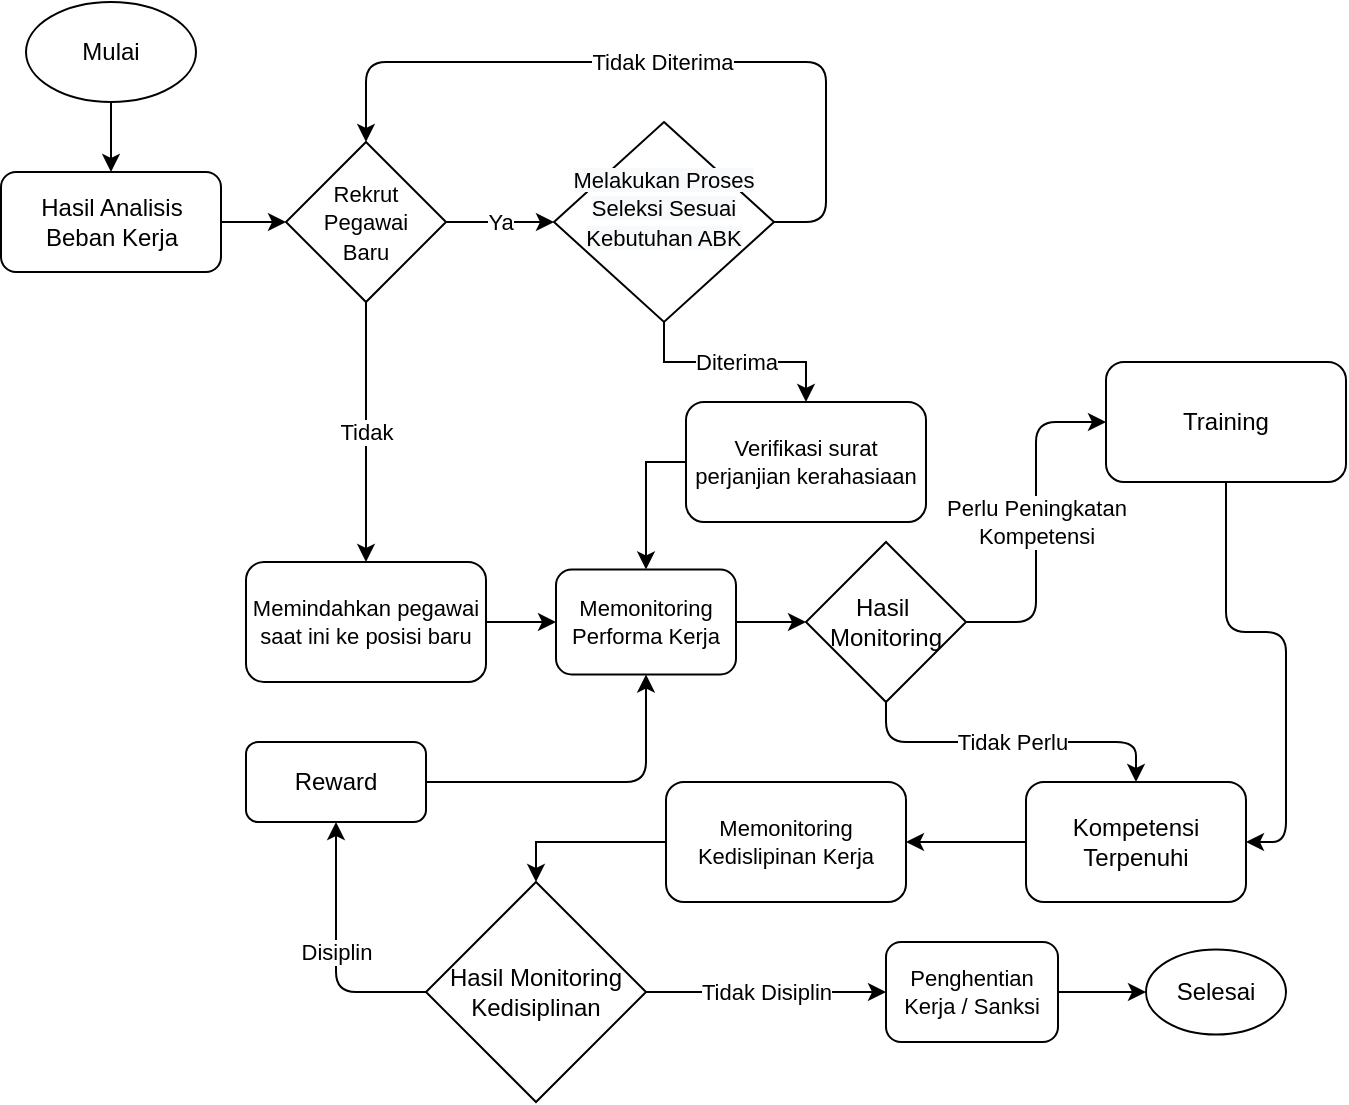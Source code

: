 <mxfile version="20.0.3" type="github" pages="5">
  <diagram id="C5RBs43oDa-KdzZeNtuy" name="Page-1">
    <mxGraphModel dx="1038" dy="571" grid="1" gridSize="10" guides="1" tooltips="1" connect="1" arrows="1" fold="1" page="1" pageScale="1" pageWidth="827" pageHeight="1169" math="0" shadow="0">
      <root>
        <mxCell id="WIyWlLk6GJQsqaUBKTNV-0" />
        <mxCell id="WIyWlLk6GJQsqaUBKTNV-1" parent="WIyWlLk6GJQsqaUBKTNV-0" />
        <mxCell id="QxHgRlPawuZaO6cSkPph-24" style="edgeStyle=orthogonalEdgeStyle;rounded=0;orthogonalLoop=1;jettySize=auto;html=1;exitX=0.5;exitY=1;exitDx=0;exitDy=0;entryX=0.5;entryY=0;entryDx=0;entryDy=0;fontSize=11;" parent="WIyWlLk6GJQsqaUBKTNV-1" source="QxHgRlPawuZaO6cSkPph-0" target="QxHgRlPawuZaO6cSkPph-1" edge="1">
          <mxGeometry relative="1" as="geometry" />
        </mxCell>
        <mxCell id="QxHgRlPawuZaO6cSkPph-0" value="Mulai" style="ellipse;whiteSpace=wrap;html=1;" parent="WIyWlLk6GJQsqaUBKTNV-1" vertex="1">
          <mxGeometry x="40" y="30" width="85" height="50" as="geometry" />
        </mxCell>
        <mxCell id="QxHgRlPawuZaO6cSkPph-25" style="edgeStyle=orthogonalEdgeStyle;rounded=0;orthogonalLoop=1;jettySize=auto;html=1;exitX=1;exitY=0.5;exitDx=0;exitDy=0;entryX=0;entryY=0.5;entryDx=0;entryDy=0;fontSize=11;" parent="WIyWlLk6GJQsqaUBKTNV-1" source="QxHgRlPawuZaO6cSkPph-1" target="QxHgRlPawuZaO6cSkPph-3" edge="1">
          <mxGeometry relative="1" as="geometry" />
        </mxCell>
        <mxCell id="QxHgRlPawuZaO6cSkPph-1" value="Hasil Analisis Beban Kerja" style="rounded=1;whiteSpace=wrap;html=1;" parent="WIyWlLk6GJQsqaUBKTNV-1" vertex="1">
          <mxGeometry x="27.5" y="115" width="110" height="50" as="geometry" />
        </mxCell>
        <mxCell id="QxHgRlPawuZaO6cSkPph-26" value="Ya" style="edgeStyle=orthogonalEdgeStyle;rounded=0;orthogonalLoop=1;jettySize=auto;html=1;exitX=1;exitY=0.5;exitDx=0;exitDy=0;fontSize=11;entryX=0;entryY=0.5;entryDx=0;entryDy=0;" parent="WIyWlLk6GJQsqaUBKTNV-1" source="QxHgRlPawuZaO6cSkPph-3" target="lVugBrNbE5CnDdWhbJTB-0" edge="1">
          <mxGeometry relative="1" as="geometry">
            <mxPoint x="354" y="140" as="targetPoint" />
          </mxGeometry>
        </mxCell>
        <mxCell id="QxHgRlPawuZaO6cSkPph-30" value="Tidak" style="edgeStyle=orthogonalEdgeStyle;rounded=0;orthogonalLoop=1;jettySize=auto;html=1;exitX=0.5;exitY=1;exitDx=0;exitDy=0;fontSize=11;entryX=0.5;entryY=0;entryDx=0;entryDy=0;" parent="WIyWlLk6GJQsqaUBKTNV-1" source="QxHgRlPawuZaO6cSkPph-3" target="QxHgRlPawuZaO6cSkPph-11" edge="1">
          <mxGeometry relative="1" as="geometry">
            <mxPoint x="210" y="197.5" as="targetPoint" />
          </mxGeometry>
        </mxCell>
        <mxCell id="QxHgRlPawuZaO6cSkPph-3" value="&lt;font style=&quot;font-size: 11px;&quot;&gt;Rekrut &lt;br&gt;Pegawai &lt;br&gt;Baru&lt;/font&gt;" style="rhombus;whiteSpace=wrap;html=1;" parent="WIyWlLk6GJQsqaUBKTNV-1" vertex="1">
          <mxGeometry x="170" y="100" width="80" height="80" as="geometry" />
        </mxCell>
        <mxCell id="QxHgRlPawuZaO6cSkPph-33" value="Diterima" style="edgeStyle=orthogonalEdgeStyle;rounded=0;orthogonalLoop=1;jettySize=auto;html=1;exitX=0.5;exitY=1;exitDx=0;exitDy=0;entryX=0.5;entryY=0;entryDx=0;entryDy=0;fontSize=11;" parent="WIyWlLk6GJQsqaUBKTNV-1" source="lVugBrNbE5CnDdWhbJTB-0" target="QxHgRlPawuZaO6cSkPph-9" edge="1">
          <mxGeometry relative="1" as="geometry">
            <mxPoint x="414" y="170" as="sourcePoint" />
          </mxGeometry>
        </mxCell>
        <mxCell id="QxHgRlPawuZaO6cSkPph-34" style="edgeStyle=orthogonalEdgeStyle;rounded=0;orthogonalLoop=1;jettySize=auto;html=1;exitX=0;exitY=0.5;exitDx=0;exitDy=0;entryX=0.5;entryY=0;entryDx=0;entryDy=0;fontSize=11;" parent="WIyWlLk6GJQsqaUBKTNV-1" source="QxHgRlPawuZaO6cSkPph-9" target="lVugBrNbE5CnDdWhbJTB-2" edge="1">
          <mxGeometry relative="1" as="geometry">
            <mxPoint x="345" y="300" as="targetPoint" />
          </mxGeometry>
        </mxCell>
        <mxCell id="QxHgRlPawuZaO6cSkPph-9" value="Verifikasi surat perjanjian kerahasiaan" style="rounded=1;whiteSpace=wrap;html=1;fontSize=11;" parent="WIyWlLk6GJQsqaUBKTNV-1" vertex="1">
          <mxGeometry x="370" y="230" width="120" height="60" as="geometry" />
        </mxCell>
        <mxCell id="QxHgRlPawuZaO6cSkPph-36" style="edgeStyle=orthogonalEdgeStyle;rounded=0;orthogonalLoop=1;jettySize=auto;html=1;exitX=1;exitY=0.5;exitDx=0;exitDy=0;entryX=0;entryY=0.5;entryDx=0;entryDy=0;fontSize=11;" parent="WIyWlLk6GJQsqaUBKTNV-1" source="QxHgRlPawuZaO6cSkPph-11" target="lVugBrNbE5CnDdWhbJTB-2" edge="1">
          <mxGeometry relative="1" as="geometry">
            <mxPoint x="305" y="340" as="targetPoint" />
          </mxGeometry>
        </mxCell>
        <mxCell id="QxHgRlPawuZaO6cSkPph-11" value="Memindahkan pegawai saat ini ke posisi baru" style="rounded=1;whiteSpace=wrap;html=1;fontSize=11;" parent="WIyWlLk6GJQsqaUBKTNV-1" vertex="1">
          <mxGeometry x="150" y="310" width="120" height="60" as="geometry" />
        </mxCell>
        <mxCell id="QxHgRlPawuZaO6cSkPph-45" style="edgeStyle=orthogonalEdgeStyle;rounded=0;orthogonalLoop=1;jettySize=auto;html=1;exitX=0;exitY=0.5;exitDx=0;exitDy=0;entryX=0.5;entryY=0;entryDx=0;entryDy=0;fontSize=11;" parent="WIyWlLk6GJQsqaUBKTNV-1" source="QxHgRlPawuZaO6cSkPph-19" target="lVugBrNbE5CnDdWhbJTB-12" edge="1">
          <mxGeometry relative="1" as="geometry">
            <mxPoint x="385" y="530" as="targetPoint" />
          </mxGeometry>
        </mxCell>
        <mxCell id="QxHgRlPawuZaO6cSkPph-19" value="Memonitoring Kedislipinan Kerja" style="rounded=1;whiteSpace=wrap;html=1;fontSize=11;" parent="WIyWlLk6GJQsqaUBKTNV-1" vertex="1">
          <mxGeometry x="360" y="420" width="120" height="60" as="geometry" />
        </mxCell>
        <mxCell id="QxHgRlPawuZaO6cSkPph-52" style="edgeStyle=orthogonalEdgeStyle;rounded=0;orthogonalLoop=1;jettySize=auto;html=1;exitX=1;exitY=0.5;exitDx=0;exitDy=0;entryX=0;entryY=0.5;entryDx=0;entryDy=0;fontSize=11;" parent="WIyWlLk6GJQsqaUBKTNV-1" source="QxHgRlPawuZaO6cSkPph-23" target="QxHgRlPawuZaO6cSkPph-51" edge="1">
          <mxGeometry relative="1" as="geometry" />
        </mxCell>
        <mxCell id="QxHgRlPawuZaO6cSkPph-23" value="Penghentian Kerja / Sanksi" style="rounded=1;whiteSpace=wrap;html=1;fontSize=11;" parent="WIyWlLk6GJQsqaUBKTNV-1" vertex="1">
          <mxGeometry x="470" y="500" width="86" height="50" as="geometry" />
        </mxCell>
        <mxCell id="QxHgRlPawuZaO6cSkPph-51" value="Selesai" style="ellipse;whiteSpace=wrap;html=1;" parent="WIyWlLk6GJQsqaUBKTNV-1" vertex="1">
          <mxGeometry x="600" y="503.75" width="70" height="42.5" as="geometry" />
        </mxCell>
        <mxCell id="lVugBrNbE5CnDdWhbJTB-1" value="Tidak Diterima" style="edgeStyle=orthogonalEdgeStyle;curved=0;rounded=1;sketch=0;orthogonalLoop=1;jettySize=auto;html=1;exitX=1;exitY=0.5;exitDx=0;exitDy=0;entryX=0.5;entryY=0;entryDx=0;entryDy=0;" edge="1" parent="WIyWlLk6GJQsqaUBKTNV-1" source="lVugBrNbE5CnDdWhbJTB-0" target="QxHgRlPawuZaO6cSkPph-3">
          <mxGeometry relative="1" as="geometry">
            <Array as="points">
              <mxPoint x="440" y="140" />
              <mxPoint x="440" y="60" />
              <mxPoint x="210" y="60" />
            </Array>
          </mxGeometry>
        </mxCell>
        <mxCell id="lVugBrNbE5CnDdWhbJTB-0" value="&#xa;&lt;span style=&quot;color: rgb(0, 0, 0); font-family: Helvetica; font-size: 11px; font-style: normal; font-variant-ligatures: normal; font-variant-caps: normal; font-weight: 400; letter-spacing: normal; orphans: 2; text-align: center; text-indent: 0px; text-transform: none; widows: 2; word-spacing: 0px; -webkit-text-stroke-width: 0px; background-color: rgb(248, 249, 250); text-decoration-thickness: initial; text-decoration-style: initial; text-decoration-color: initial; float: none; display: inline !important;&quot;&gt;Melakukan Proses Seleksi Sesuai Kebutuhan ABK&lt;/span&gt;&#xa;&#xa;" style="rhombus;whiteSpace=wrap;html=1;rounded=0;sketch=0;" vertex="1" parent="WIyWlLk6GJQsqaUBKTNV-1">
          <mxGeometry x="304" y="90" width="110" height="100" as="geometry" />
        </mxCell>
        <mxCell id="lVugBrNbE5CnDdWhbJTB-5" style="edgeStyle=orthogonalEdgeStyle;curved=0;rounded=1;sketch=0;orthogonalLoop=1;jettySize=auto;html=1;exitX=1;exitY=0.5;exitDx=0;exitDy=0;entryX=0;entryY=0.5;entryDx=0;entryDy=0;" edge="1" parent="WIyWlLk6GJQsqaUBKTNV-1" source="lVugBrNbE5CnDdWhbJTB-2" target="lVugBrNbE5CnDdWhbJTB-4">
          <mxGeometry relative="1" as="geometry" />
        </mxCell>
        <mxCell id="lVugBrNbE5CnDdWhbJTB-2" value="Memonitoring Performa Kerja" style="rounded=1;whiteSpace=wrap;html=1;fontSize=11;" vertex="1" parent="WIyWlLk6GJQsqaUBKTNV-1">
          <mxGeometry x="305" y="313.75" width="90" height="52.5" as="geometry" />
        </mxCell>
        <mxCell id="lVugBrNbE5CnDdWhbJTB-7" value="Perlu Peningkatan&lt;br&gt;Kompetensi" style="edgeStyle=orthogonalEdgeStyle;curved=0;rounded=1;sketch=0;orthogonalLoop=1;jettySize=auto;html=1;exitX=1;exitY=0.5;exitDx=0;exitDy=0;entryX=0;entryY=0.5;entryDx=0;entryDy=0;" edge="1" parent="WIyWlLk6GJQsqaUBKTNV-1" source="lVugBrNbE5CnDdWhbJTB-4" target="lVugBrNbE5CnDdWhbJTB-6">
          <mxGeometry relative="1" as="geometry" />
        </mxCell>
        <mxCell id="lVugBrNbE5CnDdWhbJTB-9" value="Tidak Perlu" style="edgeStyle=orthogonalEdgeStyle;curved=0;rounded=1;sketch=0;orthogonalLoop=1;jettySize=auto;html=1;exitX=0.5;exitY=1;exitDx=0;exitDy=0;entryX=0.5;entryY=0;entryDx=0;entryDy=0;" edge="1" parent="WIyWlLk6GJQsqaUBKTNV-1" source="lVugBrNbE5CnDdWhbJTB-4" target="lVugBrNbE5CnDdWhbJTB-8">
          <mxGeometry relative="1" as="geometry" />
        </mxCell>
        <mxCell id="lVugBrNbE5CnDdWhbJTB-4" value="Hasil&amp;nbsp;&lt;br&gt;Monitoring" style="rhombus;whiteSpace=wrap;html=1;rounded=0;sketch=0;" vertex="1" parent="WIyWlLk6GJQsqaUBKTNV-1">
          <mxGeometry x="430" y="300" width="80" height="80" as="geometry" />
        </mxCell>
        <mxCell id="lVugBrNbE5CnDdWhbJTB-10" style="edgeStyle=orthogonalEdgeStyle;curved=0;rounded=1;sketch=0;orthogonalLoop=1;jettySize=auto;html=1;exitX=0.5;exitY=1;exitDx=0;exitDy=0;entryX=1;entryY=0.5;entryDx=0;entryDy=0;" edge="1" parent="WIyWlLk6GJQsqaUBKTNV-1" source="lVugBrNbE5CnDdWhbJTB-6" target="lVugBrNbE5CnDdWhbJTB-8">
          <mxGeometry relative="1" as="geometry" />
        </mxCell>
        <mxCell id="lVugBrNbE5CnDdWhbJTB-6" value="Training" style="rounded=1;whiteSpace=wrap;html=1;sketch=0;" vertex="1" parent="WIyWlLk6GJQsqaUBKTNV-1">
          <mxGeometry x="580" y="210" width="120" height="60" as="geometry" />
        </mxCell>
        <mxCell id="lVugBrNbE5CnDdWhbJTB-11" style="edgeStyle=orthogonalEdgeStyle;curved=0;rounded=1;sketch=0;orthogonalLoop=1;jettySize=auto;html=1;exitX=0;exitY=0.5;exitDx=0;exitDy=0;entryX=1;entryY=0.5;entryDx=0;entryDy=0;" edge="1" parent="WIyWlLk6GJQsqaUBKTNV-1" source="lVugBrNbE5CnDdWhbJTB-8" target="QxHgRlPawuZaO6cSkPph-19">
          <mxGeometry relative="1" as="geometry" />
        </mxCell>
        <mxCell id="lVugBrNbE5CnDdWhbJTB-8" value="Kompetensi Terpenuhi" style="rounded=1;whiteSpace=wrap;html=1;sketch=0;" vertex="1" parent="WIyWlLk6GJQsqaUBKTNV-1">
          <mxGeometry x="540" y="420" width="110" height="60" as="geometry" />
        </mxCell>
        <mxCell id="lVugBrNbE5CnDdWhbJTB-13" value="Tidak Disiplin" style="edgeStyle=orthogonalEdgeStyle;curved=0;rounded=1;sketch=0;orthogonalLoop=1;jettySize=auto;html=1;exitX=1;exitY=0.5;exitDx=0;exitDy=0;entryX=0;entryY=0.5;entryDx=0;entryDy=0;" edge="1" parent="WIyWlLk6GJQsqaUBKTNV-1" source="lVugBrNbE5CnDdWhbJTB-12" target="QxHgRlPawuZaO6cSkPph-23">
          <mxGeometry relative="1" as="geometry" />
        </mxCell>
        <mxCell id="lVugBrNbE5CnDdWhbJTB-17" value="Disiplin" style="edgeStyle=orthogonalEdgeStyle;curved=0;rounded=1;sketch=0;orthogonalLoop=1;jettySize=auto;html=1;exitX=0;exitY=0.5;exitDx=0;exitDy=0;entryX=0.5;entryY=1;entryDx=0;entryDy=0;" edge="1" parent="WIyWlLk6GJQsqaUBKTNV-1" source="lVugBrNbE5CnDdWhbJTB-12" target="lVugBrNbE5CnDdWhbJTB-14">
          <mxGeometry relative="1" as="geometry" />
        </mxCell>
        <mxCell id="lVugBrNbE5CnDdWhbJTB-12" value="Hasil Monitoring&lt;br&gt;Kedisiplinan" style="rhombus;whiteSpace=wrap;html=1;rounded=0;sketch=0;" vertex="1" parent="WIyWlLk6GJQsqaUBKTNV-1">
          <mxGeometry x="240" y="470" width="110" height="110" as="geometry" />
        </mxCell>
        <mxCell id="lVugBrNbE5CnDdWhbJTB-18" style="edgeStyle=orthogonalEdgeStyle;curved=0;rounded=1;sketch=0;orthogonalLoop=1;jettySize=auto;html=1;exitX=1;exitY=0.5;exitDx=0;exitDy=0;entryX=0.5;entryY=1;entryDx=0;entryDy=0;" edge="1" parent="WIyWlLk6GJQsqaUBKTNV-1" source="lVugBrNbE5CnDdWhbJTB-14" target="lVugBrNbE5CnDdWhbJTB-2">
          <mxGeometry relative="1" as="geometry" />
        </mxCell>
        <mxCell id="lVugBrNbE5CnDdWhbJTB-14" value="Reward" style="rounded=1;whiteSpace=wrap;html=1;sketch=0;" vertex="1" parent="WIyWlLk6GJQsqaUBKTNV-1">
          <mxGeometry x="150" y="400" width="90" height="40" as="geometry" />
        </mxCell>
      </root>
    </mxGraphModel>
  </diagram>
  <diagram id="r6PKL-VCXqEVR1TYpmuo" name="Page-2">
    <mxGraphModel dx="1038" dy="513" grid="1" gridSize="10" guides="1" tooltips="1" connect="1" arrows="1" fold="1" page="1" pageScale="1" pageWidth="850" pageHeight="1100" math="0" shadow="0">
      <root>
        <mxCell id="0" />
        <mxCell id="1" parent="0" />
        <mxCell id="7PrNMeaWvovpS7Nrkb04-20" style="edgeStyle=orthogonalEdgeStyle;rounded=0;orthogonalLoop=1;jettySize=auto;html=1;exitX=0.5;exitY=1;exitDx=0;exitDy=0;entryX=0.5;entryY=0;entryDx=0;entryDy=0;fontSize=11;" parent="1" source="7PrNMeaWvovpS7Nrkb04-1" target="7PrNMeaWvovpS7Nrkb04-2" edge="1">
          <mxGeometry relative="1" as="geometry" />
        </mxCell>
        <mxCell id="7PrNMeaWvovpS7Nrkb04-1" value="Mulai" style="ellipse;whiteSpace=wrap;html=1;fontSize=11;" parent="1" vertex="1">
          <mxGeometry x="270" y="40" width="80" height="50" as="geometry" />
        </mxCell>
        <mxCell id="7PrNMeaWvovpS7Nrkb04-21" style="edgeStyle=orthogonalEdgeStyle;rounded=0;orthogonalLoop=1;jettySize=auto;html=1;exitX=0.5;exitY=1;exitDx=0;exitDy=0;entryX=0.5;entryY=0;entryDx=0;entryDy=0;fontSize=11;" parent="1" source="7PrNMeaWvovpS7Nrkb04-2" target="7PrNMeaWvovpS7Nrkb04-5" edge="1">
          <mxGeometry relative="1" as="geometry">
            <mxPoint x="310" y="280" as="targetPoint" />
          </mxGeometry>
        </mxCell>
        <mxCell id="7PrNMeaWvovpS7Nrkb04-2" value="Melakukan identifikasi dan klasifikasi aset" style="rounded=1;whiteSpace=wrap;html=1;fontSize=11;" parent="1" vertex="1">
          <mxGeometry x="250" y="120" width="120" height="60" as="geometry" />
        </mxCell>
        <mxCell id="7PrNMeaWvovpS7Nrkb04-24" style="edgeStyle=orthogonalEdgeStyle;rounded=0;orthogonalLoop=1;jettySize=auto;html=1;exitX=0.5;exitY=1;exitDx=0;exitDy=0;entryX=0.5;entryY=0;entryDx=0;entryDy=0;fontSize=11;" parent="1" source="7PrNMeaWvovpS7Nrkb04-5" target="Ww5OroOYWS7HH05p9vg5-1" edge="1">
          <mxGeometry relative="1" as="geometry">
            <mxPoint x="310" y="520" as="targetPoint" />
          </mxGeometry>
        </mxCell>
        <mxCell id="7PrNMeaWvovpS7Nrkb04-5" value="Membuat Daftar Aset" style="rounded=1;whiteSpace=wrap;html=1;fontSize=11;" parent="1" vertex="1">
          <mxGeometry x="250" y="220" width="120" height="60" as="geometry" />
        </mxCell>
        <mxCell id="7PrNMeaWvovpS7Nrkb04-27" value="Perlu Perbaikan" style="edgeStyle=orthogonalEdgeStyle;rounded=0;orthogonalLoop=1;jettySize=auto;html=1;exitX=1;exitY=0.5;exitDx=0;exitDy=0;entryX=0;entryY=0.5;entryDx=0;entryDy=0;fontSize=11;" parent="1" source="Ww5OroOYWS7HH05p9vg5-1" target="7PrNMeaWvovpS7Nrkb04-12" edge="1">
          <mxGeometry relative="1" as="geometry">
            <mxPoint x="350" y="650" as="sourcePoint" />
            <mxPoint x="440" y="650" as="targetPoint" />
          </mxGeometry>
        </mxCell>
        <mxCell id="7PrNMeaWvovpS7Nrkb04-34" value="Tidak Perlu Perbaikan" style="edgeStyle=orthogonalEdgeStyle;rounded=0;orthogonalLoop=1;jettySize=auto;html=1;exitX=0.5;exitY=1;exitDx=0;exitDy=0;entryX=0.5;entryY=0;entryDx=0;entryDy=0;fontSize=11;" parent="1" source="Ww5OroOYWS7HH05p9vg5-1" target="7PrNMeaWvovpS7Nrkb04-9" edge="1">
          <mxGeometry relative="1" as="geometry">
            <mxPoint x="310" y="690" as="sourcePoint" />
            <mxPoint x="310" y="710" as="targetPoint" />
          </mxGeometry>
        </mxCell>
        <mxCell id="7PrNMeaWvovpS7Nrkb04-36" style="edgeStyle=orthogonalEdgeStyle;rounded=0;orthogonalLoop=1;jettySize=auto;html=1;exitX=0.5;exitY=1;exitDx=0;exitDy=0;entryX=0.5;entryY=0;entryDx=0;entryDy=0;fontSize=11;" parent="1" source="7PrNMeaWvovpS7Nrkb04-9" target="7PrNMeaWvovpS7Nrkb04-10" edge="1">
          <mxGeometry relative="1" as="geometry" />
        </mxCell>
        <mxCell id="7PrNMeaWvovpS7Nrkb04-9" value="Mencatat Hasil Pemeliharaan ke Dokumentasi Pemeliharaan" style="rounded=1;whiteSpace=wrap;html=1;fontSize=11;" parent="1" vertex="1">
          <mxGeometry x="250" y="630" width="120" height="60" as="geometry" />
        </mxCell>
        <mxCell id="Ww5OroOYWS7HH05p9vg5-4" value="Berkala" style="edgeStyle=orthogonalEdgeStyle;curved=0;rounded=1;sketch=0;orthogonalLoop=1;jettySize=auto;html=1;exitX=0;exitY=0.5;exitDx=0;exitDy=0;entryX=0;entryY=0.5;entryDx=0;entryDy=0;" edge="1" parent="1" source="7PrNMeaWvovpS7Nrkb04-10" target="Ww5OroOYWS7HH05p9vg5-1">
          <mxGeometry relative="1" as="geometry">
            <Array as="points">
              <mxPoint x="200" y="740" />
              <mxPoint x="200" y="375" />
            </Array>
          </mxGeometry>
        </mxCell>
        <mxCell id="7PrNMeaWvovpS7Nrkb04-10" value="Melakukan Update Daftar Aset" style="rounded=1;whiteSpace=wrap;html=1;fontSize=11;" parent="1" vertex="1">
          <mxGeometry x="250" y="710" width="120" height="60" as="geometry" />
        </mxCell>
        <mxCell id="Ww5OroOYWS7HH05p9vg5-2" value="Rusak Berat" style="edgeStyle=orthogonalEdgeStyle;curved=0;rounded=1;sketch=0;orthogonalLoop=1;jettySize=auto;html=1;exitX=1;exitY=0.5;exitDx=0;exitDy=0;entryX=0;entryY=0.5;entryDx=0;entryDy=0;" edge="1" parent="1" source="7PrNMeaWvovpS7Nrkb04-12" target="7PrNMeaWvovpS7Nrkb04-13">
          <mxGeometry relative="1" as="geometry" />
        </mxCell>
        <mxCell id="Ww5OroOYWS7HH05p9vg5-3" value="Rusak Ringan" style="edgeStyle=orthogonalEdgeStyle;curved=0;rounded=1;sketch=0;orthogonalLoop=1;jettySize=auto;html=1;" edge="1" parent="1" source="7PrNMeaWvovpS7Nrkb04-12" target="7PrNMeaWvovpS7Nrkb04-14">
          <mxGeometry relative="1" as="geometry" />
        </mxCell>
        <mxCell id="7PrNMeaWvovpS7Nrkb04-12" value="Kondisi Aset" style="rhombus;whiteSpace=wrap;html=1;fontSize=11;" parent="1" vertex="1">
          <mxGeometry x="460" y="420" width="80" height="80" as="geometry" />
        </mxCell>
        <mxCell id="7PrNMeaWvovpS7Nrkb04-38" style="edgeStyle=orthogonalEdgeStyle;rounded=0;orthogonalLoop=1;jettySize=auto;html=1;exitX=0.5;exitY=1;exitDx=0;exitDy=0;entryX=1;entryY=0.5;entryDx=0;entryDy=0;fontSize=11;" parent="1" source="7PrNMeaWvovpS7Nrkb04-13" target="7PrNMeaWvovpS7Nrkb04-10" edge="1">
          <mxGeometry relative="1" as="geometry" />
        </mxCell>
        <mxCell id="7PrNMeaWvovpS7Nrkb04-13" value="Penghancuran Aset" style="rounded=1;whiteSpace=wrap;html=1;fontSize=11;" parent="1" vertex="1">
          <mxGeometry x="620" y="540" width="100" height="50" as="geometry" />
        </mxCell>
        <mxCell id="7PrNMeaWvovpS7Nrkb04-37" style="edgeStyle=orthogonalEdgeStyle;rounded=0;orthogonalLoop=1;jettySize=auto;html=1;exitX=0;exitY=0.5;exitDx=0;exitDy=0;entryX=1;entryY=0.5;entryDx=0;entryDy=0;fontSize=11;" parent="1" source="7PrNMeaWvovpS7Nrkb04-14" target="7PrNMeaWvovpS7Nrkb04-9" edge="1">
          <mxGeometry relative="1" as="geometry" />
        </mxCell>
        <mxCell id="7PrNMeaWvovpS7Nrkb04-14" value="Melakukan Perbaikan Sesuai Prosedur" style="rounded=1;whiteSpace=wrap;html=1;fontSize=11;" parent="1" vertex="1">
          <mxGeometry x="440" y="630" width="120" height="60" as="geometry" />
        </mxCell>
        <mxCell id="Ww5OroOYWS7HH05p9vg5-1" value="&lt;span style=&quot;font-size: 11px;&quot;&gt;Melakukan Pemeliharaan Sesuai Jadwal&lt;/span&gt;" style="rhombus;whiteSpace=wrap;html=1;rounded=0;sketch=0;" vertex="1" parent="1">
          <mxGeometry x="250" y="320" width="120" height="110" as="geometry" />
        </mxCell>
      </root>
    </mxGraphModel>
  </diagram>
  <diagram id="wDJk-UCN8WT4AH-o_xZR" name="Page-3">
    <mxGraphModel dx="1038" dy="513" grid="1" gridSize="10" guides="1" tooltips="1" connect="1" arrows="1" fold="1" page="1" pageScale="1" pageWidth="850" pageHeight="1100" math="0" shadow="0">
      <root>
        <mxCell id="0" />
        <mxCell id="1" parent="0" />
        <mxCell id="7VZjX3PTFV8U0WGLFwsE-11" style="edgeStyle=orthogonalEdgeStyle;rounded=0;orthogonalLoop=1;jettySize=auto;html=1;exitX=0.5;exitY=1;exitDx=0;exitDy=0;entryX=0.5;entryY=0;entryDx=0;entryDy=0;fontSize=11;" parent="1" source="7VZjX3PTFV8U0WGLFwsE-1" target="7VZjX3PTFV8U0WGLFwsE-2" edge="1">
          <mxGeometry relative="1" as="geometry" />
        </mxCell>
        <mxCell id="7VZjX3PTFV8U0WGLFwsE-1" value="Mulai" style="ellipse;whiteSpace=wrap;html=1;fontSize=11;" parent="1" vertex="1">
          <mxGeometry x="385" y="40" width="80" height="40" as="geometry" />
        </mxCell>
        <mxCell id="7VZjX3PTFV8U0WGLFwsE-2" value="Melakukan Identifikasi Kebutuhan Hak Akses" style="rounded=1;whiteSpace=wrap;html=1;fontSize=11;" parent="1" vertex="1">
          <mxGeometry x="365" y="110" width="120" height="60" as="geometry" />
        </mxCell>
        <mxCell id="7VZjX3PTFV8U0WGLFwsE-14" style="edgeStyle=orthogonalEdgeStyle;rounded=0;orthogonalLoop=1;jettySize=auto;html=1;exitX=0.5;exitY=1;exitDx=0;exitDy=0;entryX=0.5;entryY=0;entryDx=0;entryDy=0;fontSize=11;" parent="1" source="7VZjX3PTFV8U0WGLFwsE-4" target="SNepB9QQcPG4bzE8A1kJ-11" edge="1">
          <mxGeometry relative="1" as="geometry">
            <mxPoint x="425" y="290" as="targetPoint" />
          </mxGeometry>
        </mxCell>
        <mxCell id="7VZjX3PTFV8U0WGLFwsE-4" value="Melakukan Registrasi Akses" style="rounded=1;whiteSpace=wrap;html=1;fontSize=11;" parent="1" vertex="1">
          <mxGeometry x="365" y="200" width="120" height="60" as="geometry" />
        </mxCell>
        <mxCell id="7VZjX3PTFV8U0WGLFwsE-7" value="Penghentian / Penghapusan Hak Akses" style="rounded=1;whiteSpace=wrap;html=1;fontSize=11;" parent="1" vertex="1">
          <mxGeometry x="365.5" y="730" width="120" height="60" as="geometry" />
        </mxCell>
        <mxCell id="SNepB9QQcPG4bzE8A1kJ-4" value="" style="endArrow=classic;html=1;rounded=0;exitX=0.5;exitY=1;exitDx=0;exitDy=0;entryX=0.5;entryY=0;entryDx=0;entryDy=0;" edge="1" parent="1" source="7VZjX3PTFV8U0WGLFwsE-2" target="7VZjX3PTFV8U0WGLFwsE-4">
          <mxGeometry width="50" height="50" relative="1" as="geometry">
            <mxPoint x="445" y="270" as="sourcePoint" />
            <mxPoint x="495" y="220" as="targetPoint" />
          </mxGeometry>
        </mxCell>
        <mxCell id="SNepB9QQcPG4bzE8A1kJ-17" value="Non Aktif" style="edgeStyle=orthogonalEdgeStyle;curved=0;rounded=1;sketch=0;orthogonalLoop=1;jettySize=auto;html=1;exitX=0.5;exitY=1;exitDx=0;exitDy=0;entryX=0.5;entryY=0;entryDx=0;entryDy=0;" edge="1" parent="1" source="SNepB9QQcPG4bzE8A1kJ-10" target="7VZjX3PTFV8U0WGLFwsE-7">
          <mxGeometry relative="1" as="geometry" />
        </mxCell>
        <mxCell id="SNepB9QQcPG4bzE8A1kJ-18" value="Aktif" style="edgeStyle=orthogonalEdgeStyle;curved=0;rounded=1;sketch=0;orthogonalLoop=1;jettySize=auto;html=1;exitX=1;exitY=0.5;exitDx=0;exitDy=0;entryX=1;entryY=0.5;entryDx=0;entryDy=0;" edge="1" parent="1" source="SNepB9QQcPG4bzE8A1kJ-10" target="SNepB9QQcPG4bzE8A1kJ-13">
          <mxGeometry relative="1" as="geometry">
            <Array as="points">
              <mxPoint x="520" y="605" />
              <mxPoint x="520" y="470" />
            </Array>
          </mxGeometry>
        </mxCell>
        <mxCell id="SNepB9QQcPG4bzE8A1kJ-10" value="Status Pengguna&amp;nbsp;&lt;br&gt;Akses" style="rhombus;whiteSpace=wrap;html=1;" vertex="1" parent="1">
          <mxGeometry x="363" y="550" width="125" height="110" as="geometry" />
        </mxCell>
        <mxCell id="SNepB9QQcPG4bzE8A1kJ-14" value="No" style="edgeStyle=orthogonalEdgeStyle;curved=0;rounded=1;sketch=0;orthogonalLoop=1;jettySize=auto;html=1;exitX=1;exitY=0.5;exitDx=0;exitDy=0;entryX=1;entryY=0.5;entryDx=0;entryDy=0;" edge="1" parent="1" source="SNepB9QQcPG4bzE8A1kJ-11" target="7VZjX3PTFV8U0WGLFwsE-2">
          <mxGeometry relative="1" as="geometry">
            <Array as="points">
              <mxPoint x="520" y="345" />
              <mxPoint x="520" y="140" />
            </Array>
          </mxGeometry>
        </mxCell>
        <mxCell id="SNepB9QQcPG4bzE8A1kJ-15" value="Yes" style="edgeStyle=orthogonalEdgeStyle;curved=0;rounded=1;sketch=0;orthogonalLoop=1;jettySize=auto;html=1;exitX=0.5;exitY=1;exitDx=0;exitDy=0;entryX=0.5;entryY=0;entryDx=0;entryDy=0;" edge="1" parent="1" source="SNepB9QQcPG4bzE8A1kJ-11" target="SNepB9QQcPG4bzE8A1kJ-13">
          <mxGeometry relative="1" as="geometry" />
        </mxCell>
        <mxCell id="SNepB9QQcPG4bzE8A1kJ-11" value="Verifikasi&lt;br&gt;Hak Akses" style="rhombus;whiteSpace=wrap;html=1;rounded=0;sketch=0;" vertex="1" parent="1">
          <mxGeometry x="385" y="300" width="80" height="90" as="geometry" />
        </mxCell>
        <mxCell id="SNepB9QQcPG4bzE8A1kJ-16" style="edgeStyle=orthogonalEdgeStyle;curved=0;rounded=1;sketch=0;orthogonalLoop=1;jettySize=auto;html=1;exitX=0.5;exitY=1;exitDx=0;exitDy=0;entryX=0.5;entryY=0;entryDx=0;entryDy=0;" edge="1" parent="1" source="SNepB9QQcPG4bzE8A1kJ-13" target="SNepB9QQcPG4bzE8A1kJ-10">
          <mxGeometry relative="1" as="geometry" />
        </mxCell>
        <mxCell id="SNepB9QQcPG4bzE8A1kJ-13" value="Mendapat Hak Akses" style="rounded=1;whiteSpace=wrap;html=1;sketch=0;" vertex="1" parent="1">
          <mxGeometry x="365" y="440" width="120" height="60" as="geometry" />
        </mxCell>
      </root>
    </mxGraphModel>
  </diagram>
  <diagram id="uPUqn9DkO5IKGFVOxDgt" name="Page-4">
    <mxGraphModel dx="1038" dy="571" grid="1" gridSize="10" guides="1" tooltips="1" connect="1" arrows="1" fold="1" page="1" pageScale="1" pageWidth="850" pageHeight="1100" math="0" shadow="0">
      <root>
        <mxCell id="0" />
        <mxCell id="1" parent="0" />
        <mxCell id="YSgF-TyL_qOSCOg7q7eJ-19" style="rounded=0;orthogonalLoop=1;jettySize=auto;html=1;exitX=0.5;exitY=1;exitDx=0;exitDy=0;entryX=0.5;entryY=0;entryDx=0;entryDy=0;strokeColor=default;endArrow=none;endFill=0;" edge="1" parent="1" source="YSgF-TyL_qOSCOg7q7eJ-1" target="YSgF-TyL_qOSCOg7q7eJ-3">
          <mxGeometry relative="1" as="geometry" />
        </mxCell>
        <mxCell id="YSgF-TyL_qOSCOg7q7eJ-39" style="edgeStyle=none;rounded=0;orthogonalLoop=1;jettySize=auto;html=1;exitX=0.5;exitY=1;exitDx=0;exitDy=0;entryX=0;entryY=0.5;entryDx=0;entryDy=0;endArrow=none;endFill=0;endSize=6;strokeColor=default;" edge="1" parent="1" source="YSgF-TyL_qOSCOg7q7eJ-1" target="YSgF-TyL_qOSCOg7q7eJ-2">
          <mxGeometry relative="1" as="geometry">
            <Array as="points">
              <mxPoint x="425" y="125" />
            </Array>
          </mxGeometry>
        </mxCell>
        <mxCell id="YSgF-TyL_qOSCOg7q7eJ-1" value="Manajemen Puncak SMKI" style="rounded=0;whiteSpace=wrap;html=1;" vertex="1" parent="1">
          <mxGeometry x="365" y="40" width="120" height="60" as="geometry" />
        </mxCell>
        <mxCell id="YSgF-TyL_qOSCOg7q7eJ-2" value="Auditor Internal" style="rounded=0;whiteSpace=wrap;html=1;" vertex="1" parent="1">
          <mxGeometry x="560" y="110" width="100" height="30" as="geometry" />
        </mxCell>
        <mxCell id="YSgF-TyL_qOSCOg7q7eJ-26" style="edgeStyle=none;rounded=0;orthogonalLoop=1;jettySize=auto;html=1;exitX=0.5;exitY=1;exitDx=0;exitDy=0;entryX=0.5;entryY=0;entryDx=0;entryDy=0;endArrow=none;endFill=0;endSize=6;strokeColor=default;" edge="1" parent="1" source="YSgF-TyL_qOSCOg7q7eJ-3" target="YSgF-TyL_qOSCOg7q7eJ-4">
          <mxGeometry relative="1" as="geometry">
            <Array as="points">
              <mxPoint x="425" y="270" />
              <mxPoint x="360" y="270" />
              <mxPoint x="230" y="270" />
            </Array>
          </mxGeometry>
        </mxCell>
        <mxCell id="YSgF-TyL_qOSCOg7q7eJ-27" style="edgeStyle=none;rounded=0;orthogonalLoop=1;jettySize=auto;html=1;exitX=0.5;exitY=1;exitDx=0;exitDy=0;entryX=0.5;entryY=0;entryDx=0;entryDy=0;endArrow=none;endFill=0;endSize=6;strokeColor=default;" edge="1" parent="1" source="YSgF-TyL_qOSCOg7q7eJ-3" target="YSgF-TyL_qOSCOg7q7eJ-5">
          <mxGeometry relative="1" as="geometry" />
        </mxCell>
        <mxCell id="YSgF-TyL_qOSCOg7q7eJ-28" style="edgeStyle=none;rounded=0;orthogonalLoop=1;jettySize=auto;html=1;exitX=0.5;exitY=1;exitDx=0;exitDy=0;entryX=0.5;entryY=0;entryDx=0;entryDy=0;endArrow=none;endFill=0;endSize=6;strokeColor=default;" edge="1" parent="1" source="YSgF-TyL_qOSCOg7q7eJ-3" target="YSgF-TyL_qOSCOg7q7eJ-6">
          <mxGeometry relative="1" as="geometry">
            <Array as="points">
              <mxPoint x="425" y="270" />
              <mxPoint x="510" y="270" />
              <mxPoint x="620" y="270" />
            </Array>
          </mxGeometry>
        </mxCell>
        <mxCell id="YSgF-TyL_qOSCOg7q7eJ-3" value="&lt;span style=&quot;background-color: initial;&quot;&gt;Direktorat Keamanan&amp;nbsp;&lt;/span&gt;&lt;span style=&quot;background-color: initial;&quot;&gt;Siber dan Sandi Pemerintah Daerah Selaku Koordinator SMKI&lt;/span&gt;&lt;span style=&quot;background-color: initial;&quot;&gt;&lt;br&gt;&lt;/span&gt;" style="rounded=0;whiteSpace=wrap;html=1;" vertex="1" parent="1">
          <mxGeometry x="330" y="160" width="190" height="75" as="geometry" />
        </mxCell>
        <mxCell id="YSgF-TyL_qOSCOg7q7eJ-40" style="edgeStyle=none;rounded=0;orthogonalLoop=1;jettySize=auto;html=1;exitX=1;exitY=0.5;exitDx=0;exitDy=0;entryX=1;entryY=0.5;entryDx=0;entryDy=0;endArrow=none;endFill=0;endSize=6;strokeColor=default;" edge="1" parent="1" source="YSgF-TyL_qOSCOg7q7eJ-4" target="YSgF-TyL_qOSCOg7q7eJ-7">
          <mxGeometry relative="1" as="geometry">
            <Array as="points">
              <mxPoint x="320" y="330" />
              <mxPoint x="320" y="390" />
              <mxPoint x="320" y="420" />
            </Array>
          </mxGeometry>
        </mxCell>
        <mxCell id="YSgF-TyL_qOSCOg7q7eJ-41" style="edgeStyle=none;rounded=0;orthogonalLoop=1;jettySize=auto;html=1;exitX=1;exitY=0.5;exitDx=0;exitDy=0;entryX=1;entryY=0.5;entryDx=0;entryDy=0;endArrow=none;endFill=0;endSize=6;strokeColor=default;" edge="1" parent="1" source="YSgF-TyL_qOSCOg7q7eJ-4" target="YSgF-TyL_qOSCOg7q7eJ-8">
          <mxGeometry relative="1" as="geometry">
            <Array as="points">
              <mxPoint x="320" y="330" />
              <mxPoint x="320" y="420" />
              <mxPoint x="320" y="470" />
              <mxPoint x="320" y="500" />
            </Array>
          </mxGeometry>
        </mxCell>
        <mxCell id="YSgF-TyL_qOSCOg7q7eJ-4" value="Koordinator Umum Sekretariat SMKI" style="rounded=0;whiteSpace=wrap;html=1;" vertex="1" parent="1">
          <mxGeometry x="170" y="300" width="120" height="60" as="geometry" />
        </mxCell>
        <mxCell id="YSgF-TyL_qOSCOg7q7eJ-32" style="edgeStyle=none;rounded=0;orthogonalLoop=1;jettySize=auto;html=1;exitX=1;exitY=0.5;exitDx=0;exitDy=0;entryX=1;entryY=0.5;entryDx=0;entryDy=0;endArrow=none;endFill=0;endSize=6;strokeColor=default;" edge="1" parent="1" source="YSgF-TyL_qOSCOg7q7eJ-5" target="YSgF-TyL_qOSCOg7q7eJ-10">
          <mxGeometry relative="1" as="geometry">
            <Array as="points">
              <mxPoint x="520" y="334" />
              <mxPoint x="520" y="380" />
              <mxPoint x="520" y="420" />
            </Array>
          </mxGeometry>
        </mxCell>
        <mxCell id="YSgF-TyL_qOSCOg7q7eJ-33" style="edgeStyle=none;rounded=0;orthogonalLoop=1;jettySize=auto;html=1;exitX=1;exitY=0.5;exitDx=0;exitDy=0;entryX=1;entryY=0.5;entryDx=0;entryDy=0;endArrow=none;endFill=0;endSize=6;strokeColor=default;" edge="1" parent="1" source="YSgF-TyL_qOSCOg7q7eJ-5" target="YSgF-TyL_qOSCOg7q7eJ-12">
          <mxGeometry relative="1" as="geometry">
            <Array as="points">
              <mxPoint x="520" y="334" />
              <mxPoint x="520" y="420" />
              <mxPoint x="520" y="510" />
            </Array>
          </mxGeometry>
        </mxCell>
        <mxCell id="YSgF-TyL_qOSCOg7q7eJ-5" value="&lt;span style=&quot;background-color: initial;&quot;&gt;Koordinator Manajemen&amp;nbsp;&lt;/span&gt;&lt;span style=&quot;background-color: initial;&quot;&gt;Fisik dan Insiden Kaminfo&lt;/span&gt;&lt;span style=&quot;background-color: initial;&quot;&gt;&lt;br&gt;&lt;/span&gt;" style="rounded=0;whiteSpace=wrap;html=1;" vertex="1" parent="1">
          <mxGeometry x="357.5" y="300" width="135" height="68" as="geometry" />
        </mxCell>
        <mxCell id="YSgF-TyL_qOSCOg7q7eJ-34" style="edgeStyle=none;rounded=0;orthogonalLoop=1;jettySize=auto;html=1;exitX=1;exitY=0.5;exitDx=0;exitDy=0;entryX=1;entryY=0.5;entryDx=0;entryDy=0;endArrow=none;endFill=0;endSize=6;strokeColor=default;" edge="1" parent="1" source="YSgF-TyL_qOSCOg7q7eJ-6" target="YSgF-TyL_qOSCOg7q7eJ-14">
          <mxGeometry relative="1" as="geometry">
            <Array as="points">
              <mxPoint x="710" y="330" />
              <mxPoint x="710" y="370" />
              <mxPoint x="710" y="416" />
            </Array>
          </mxGeometry>
        </mxCell>
        <mxCell id="YSgF-TyL_qOSCOg7q7eJ-35" style="edgeStyle=none;rounded=0;orthogonalLoop=1;jettySize=auto;html=1;exitX=1;exitY=0.5;exitDx=0;exitDy=0;entryX=1;entryY=0.5;entryDx=0;entryDy=0;endArrow=none;endFill=0;endSize=6;strokeColor=default;" edge="1" parent="1" source="YSgF-TyL_qOSCOg7q7eJ-6" target="YSgF-TyL_qOSCOg7q7eJ-15">
          <mxGeometry relative="1" as="geometry">
            <Array as="points">
              <mxPoint x="710" y="330" />
              <mxPoint x="710" y="420" />
              <mxPoint x="710" y="470" />
              <mxPoint x="710" y="496" />
            </Array>
          </mxGeometry>
        </mxCell>
        <mxCell id="YSgF-TyL_qOSCOg7q7eJ-6" value="Koordinator Data dan Informasi" style="rounded=0;whiteSpace=wrap;html=1;" vertex="1" parent="1">
          <mxGeometry x="560" y="300" width="120" height="60" as="geometry" />
        </mxCell>
        <mxCell id="YSgF-TyL_qOSCOg7q7eJ-7" value="Tim Manajemen Aset" style="rounded=0;whiteSpace=wrap;html=1;" vertex="1" parent="1">
          <mxGeometry x="170" y="390" width="120" height="60" as="geometry" />
        </mxCell>
        <mxCell id="YSgF-TyL_qOSCOg7q7eJ-8" value="Tim Manajemen Resiko" style="rounded=0;whiteSpace=wrap;html=1;" vertex="1" parent="1">
          <mxGeometry x="170" y="470" width="120" height="60" as="geometry" />
        </mxCell>
        <mxCell id="YSgF-TyL_qOSCOg7q7eJ-10" value="Tim Manajemen Keamanan Fisik" style="rounded=0;whiteSpace=wrap;html=1;" vertex="1" parent="1">
          <mxGeometry x="364.5" y="390" width="120" height="60" as="geometry" />
        </mxCell>
        <mxCell id="YSgF-TyL_qOSCOg7q7eJ-12" value="Tim Manajemen Insiden Keamanan Informasi" style="rounded=0;whiteSpace=wrap;html=1;" vertex="1" parent="1">
          <mxGeometry x="365" y="480" width="120" height="60" as="geometry" />
        </mxCell>
        <mxCell id="YSgF-TyL_qOSCOg7q7eJ-14" value="Tim Pengendalian Dokumen dan Kepatuhan" style="rounded=0;whiteSpace=wrap;html=1;" vertex="1" parent="1">
          <mxGeometry x="560" y="386" width="120" height="60" as="geometry" />
        </mxCell>
        <mxCell id="YSgF-TyL_qOSCOg7q7eJ-15" value="Tim Pengelola dan Pemeliharaan Data" style="rounded=0;whiteSpace=wrap;html=1;" vertex="1" parent="1">
          <mxGeometry x="560" y="466" width="120" height="60" as="geometry" />
        </mxCell>
      </root>
    </mxGraphModel>
  </diagram>
  <diagram id="XxWC0csc64lvYBh7-K9v" name="Page-5">
    <mxGraphModel dx="1038" dy="571" grid="1" gridSize="10" guides="1" tooltips="1" connect="1" arrows="1" fold="1" page="1" pageScale="1" pageWidth="850" pageHeight="1100" math="0" shadow="0">
      <root>
        <mxCell id="0" />
        <mxCell id="1" parent="0" />
      </root>
    </mxGraphModel>
  </diagram>
</mxfile>
